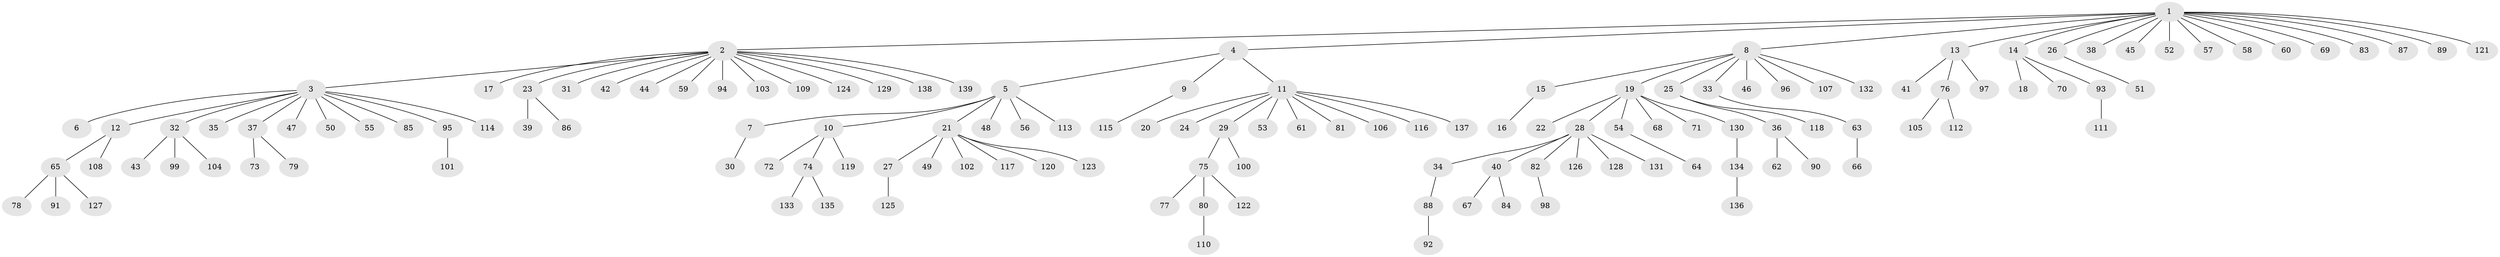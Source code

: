 // coarse degree distribution, {1: 0.7714285714285715, 5: 0.02857142857142857, 15: 0.014285714285714285, 13: 0.014285714285714285, 6: 0.014285714285714285, 2: 0.08571428571428572, 8: 0.014285714285714285, 9: 0.014285714285714285, 3: 0.014285714285714285, 4: 0.02857142857142857}
// Generated by graph-tools (version 1.1) at 2025/36/03/04/25 23:36:39]
// undirected, 139 vertices, 138 edges
graph export_dot {
  node [color=gray90,style=filled];
  1;
  2;
  3;
  4;
  5;
  6;
  7;
  8;
  9;
  10;
  11;
  12;
  13;
  14;
  15;
  16;
  17;
  18;
  19;
  20;
  21;
  22;
  23;
  24;
  25;
  26;
  27;
  28;
  29;
  30;
  31;
  32;
  33;
  34;
  35;
  36;
  37;
  38;
  39;
  40;
  41;
  42;
  43;
  44;
  45;
  46;
  47;
  48;
  49;
  50;
  51;
  52;
  53;
  54;
  55;
  56;
  57;
  58;
  59;
  60;
  61;
  62;
  63;
  64;
  65;
  66;
  67;
  68;
  69;
  70;
  71;
  72;
  73;
  74;
  75;
  76;
  77;
  78;
  79;
  80;
  81;
  82;
  83;
  84;
  85;
  86;
  87;
  88;
  89;
  90;
  91;
  92;
  93;
  94;
  95;
  96;
  97;
  98;
  99;
  100;
  101;
  102;
  103;
  104;
  105;
  106;
  107;
  108;
  109;
  110;
  111;
  112;
  113;
  114;
  115;
  116;
  117;
  118;
  119;
  120;
  121;
  122;
  123;
  124;
  125;
  126;
  127;
  128;
  129;
  130;
  131;
  132;
  133;
  134;
  135;
  136;
  137;
  138;
  139;
  1 -- 2;
  1 -- 4;
  1 -- 8;
  1 -- 13;
  1 -- 14;
  1 -- 26;
  1 -- 38;
  1 -- 45;
  1 -- 52;
  1 -- 57;
  1 -- 58;
  1 -- 60;
  1 -- 69;
  1 -- 83;
  1 -- 87;
  1 -- 89;
  1 -- 121;
  2 -- 3;
  2 -- 17;
  2 -- 23;
  2 -- 31;
  2 -- 42;
  2 -- 44;
  2 -- 59;
  2 -- 94;
  2 -- 103;
  2 -- 109;
  2 -- 124;
  2 -- 129;
  2 -- 138;
  2 -- 139;
  3 -- 6;
  3 -- 12;
  3 -- 32;
  3 -- 35;
  3 -- 37;
  3 -- 47;
  3 -- 50;
  3 -- 55;
  3 -- 85;
  3 -- 95;
  3 -- 114;
  4 -- 5;
  4 -- 9;
  4 -- 11;
  5 -- 7;
  5 -- 10;
  5 -- 21;
  5 -- 48;
  5 -- 56;
  5 -- 113;
  7 -- 30;
  8 -- 15;
  8 -- 19;
  8 -- 25;
  8 -- 33;
  8 -- 46;
  8 -- 96;
  8 -- 107;
  8 -- 132;
  9 -- 115;
  10 -- 72;
  10 -- 74;
  10 -- 119;
  11 -- 20;
  11 -- 24;
  11 -- 29;
  11 -- 53;
  11 -- 61;
  11 -- 81;
  11 -- 106;
  11 -- 116;
  11 -- 137;
  12 -- 65;
  12 -- 108;
  13 -- 41;
  13 -- 76;
  13 -- 97;
  14 -- 18;
  14 -- 70;
  14 -- 93;
  15 -- 16;
  19 -- 22;
  19 -- 28;
  19 -- 54;
  19 -- 68;
  19 -- 71;
  19 -- 130;
  21 -- 27;
  21 -- 49;
  21 -- 102;
  21 -- 117;
  21 -- 120;
  21 -- 123;
  23 -- 39;
  23 -- 86;
  25 -- 36;
  25 -- 118;
  26 -- 51;
  27 -- 125;
  28 -- 34;
  28 -- 40;
  28 -- 82;
  28 -- 126;
  28 -- 128;
  28 -- 131;
  29 -- 75;
  29 -- 100;
  32 -- 43;
  32 -- 99;
  32 -- 104;
  33 -- 63;
  34 -- 88;
  36 -- 62;
  36 -- 90;
  37 -- 73;
  37 -- 79;
  40 -- 67;
  40 -- 84;
  54 -- 64;
  63 -- 66;
  65 -- 78;
  65 -- 91;
  65 -- 127;
  74 -- 133;
  74 -- 135;
  75 -- 77;
  75 -- 80;
  75 -- 122;
  76 -- 105;
  76 -- 112;
  80 -- 110;
  82 -- 98;
  88 -- 92;
  93 -- 111;
  95 -- 101;
  130 -- 134;
  134 -- 136;
}
